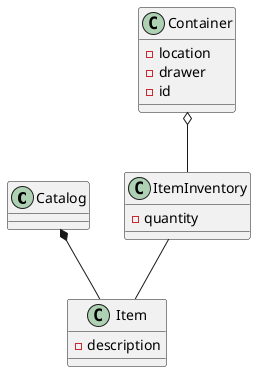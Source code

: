 @startuml classes
class Catalog
class Item {
  -description
}
class Container {
  -location
  -drawer
  -id
}
class ItemInventory {
  -quantity
}
Catalog *-- Item
Container o-- ItemInventory
ItemInventory -- Item
@enduml
